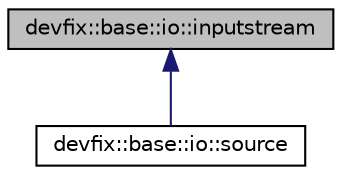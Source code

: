 digraph "devfix::base::io::inputstream"
{
  edge [fontname="Helvetica",fontsize="10",labelfontname="Helvetica",labelfontsize="10"];
  node [fontname="Helvetica",fontsize="10",shape=record];
  Node0 [label="devfix::base::io::inputstream",height=0.2,width=0.4,color="black", fillcolor="grey75", style="filled", fontcolor="black"];
  Node0 -> Node1 [dir="back",color="midnightblue",fontsize="10",style="solid"];
  Node1 [label="devfix::base::io::source",height=0.2,width=0.4,color="black", fillcolor="white", style="filled",URL="$structdevfix_1_1base_1_1io_1_1source.html"];
}
